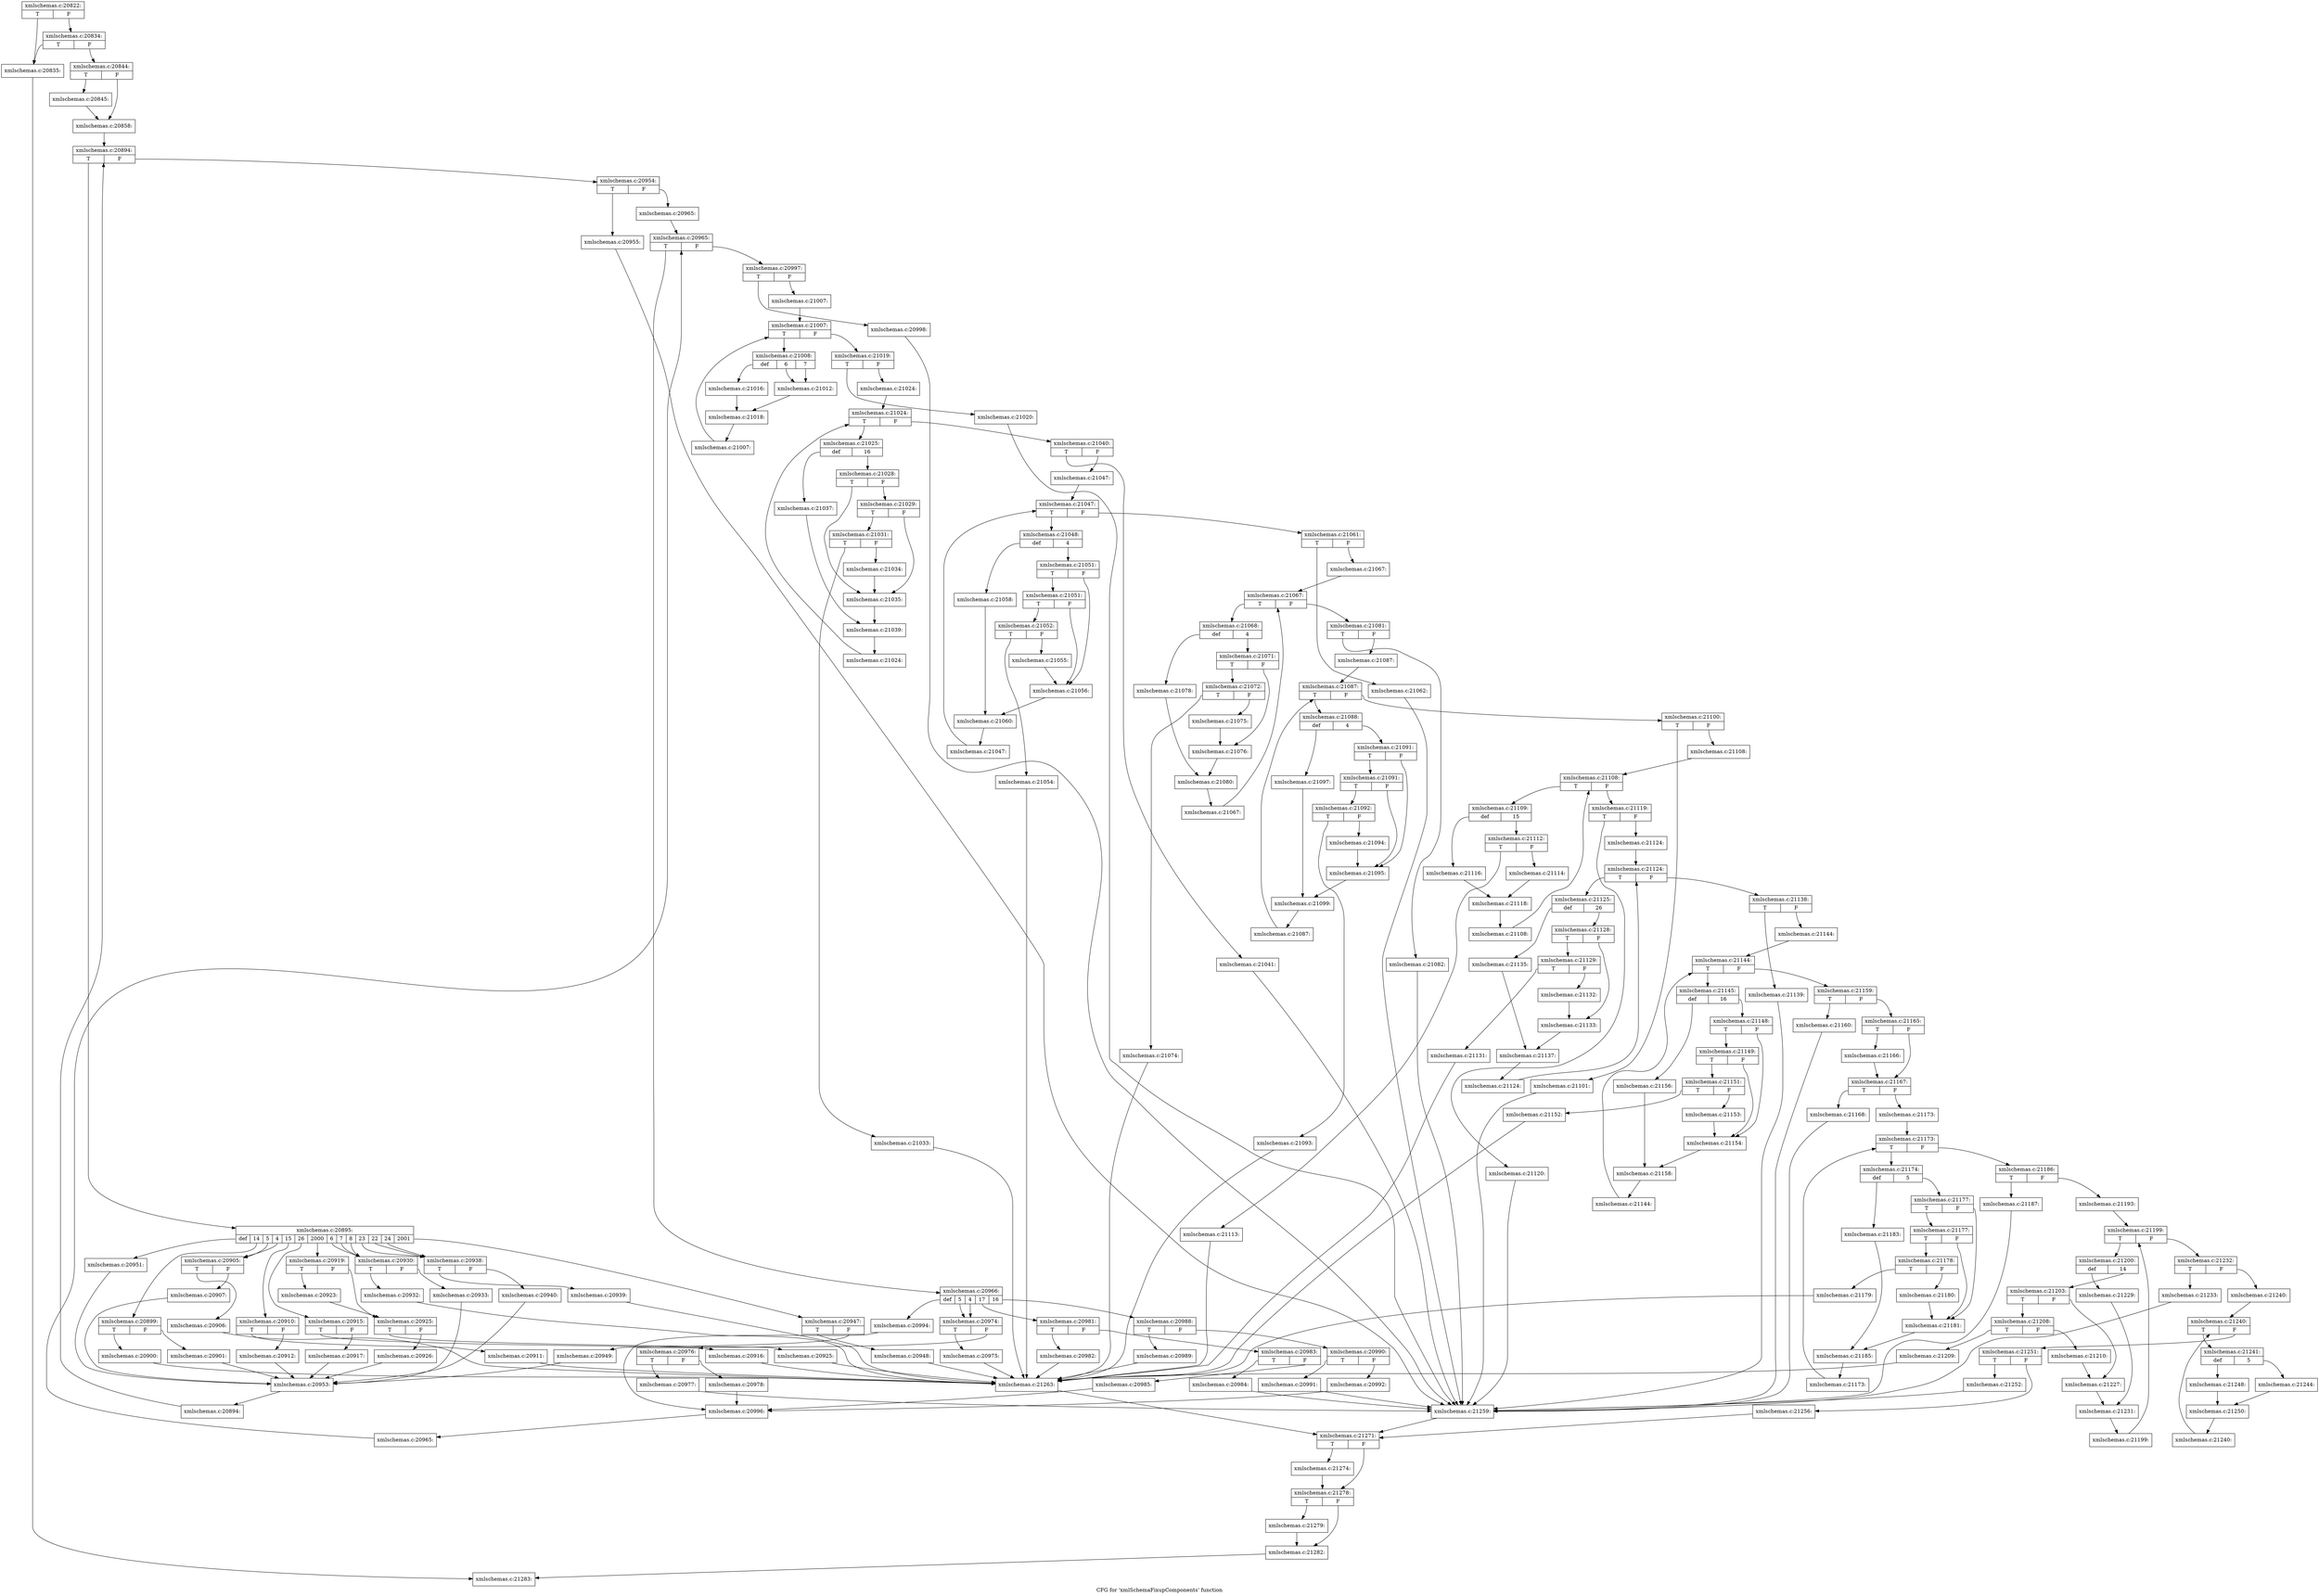 digraph "CFG for 'xmlSchemaFixupComponents' function" {
	label="CFG for 'xmlSchemaFixupComponents' function";

	Node0x4d75220 [shape=record,label="{xmlschemas.c:20822:|{<s0>T|<s1>F}}"];
	Node0x4d75220:s0 -> Node0x50085e0;
	Node0x4d75220:s1 -> Node0x5008680;
	Node0x5008680 [shape=record,label="{xmlschemas.c:20834:|{<s0>T|<s1>F}}"];
	Node0x5008680:s0 -> Node0x50085e0;
	Node0x5008680:s1 -> Node0x5008630;
	Node0x50085e0 [shape=record,label="{xmlschemas.c:20835:}"];
	Node0x50085e0 -> Node0x5006670;
	Node0x5008630 [shape=record,label="{xmlschemas.c:20844:|{<s0>T|<s1>F}}"];
	Node0x5008630:s0 -> Node0x5009100;
	Node0x5008630:s1 -> Node0x5009150;
	Node0x5009100 [shape=record,label="{xmlschemas.c:20845:}"];
	Node0x5009100 -> Node0x5009150;
	Node0x5009150 [shape=record,label="{xmlschemas.c:20858:}"];
	Node0x5009150 -> Node0x500af20;
	Node0x500af20 [shape=record,label="{xmlschemas.c:20894:|{<s0>T|<s1>F}}"];
	Node0x500af20:s0 -> Node0x500b180;
	Node0x500af20:s1 -> Node0x500adf0;
	Node0x500b180 [shape=record,label="{xmlschemas.c:20895:|{<s0>def|<s1>14|<s2>5|<s3>4|<s4>15|<s5>26|<s6>2000|<s7>6|<s8>7|<s9>8|<s10>23|<s11>22|<s12>24|<s13>2001}}"];
	Node0x500b180:s0 -> Node0x500b8f0;
	Node0x500b180:s1 -> Node0x500bbf0;
	Node0x500b180:s2 -> Node0x5009c30;
	Node0x500b180:s3 -> Node0x5009c30;
	Node0x500b180:s4 -> Node0x500d950;
	Node0x500b180:s5 -> Node0x500e2a0;
	Node0x500b180:s6 -> Node0x500eb00;
	Node0x500b180:s7 -> Node0x500f960;
	Node0x500b180:s8 -> Node0x500f960;
	Node0x500b180:s9 -> Node0x500f960;
	Node0x500b180:s10 -> Node0x5010290;
	Node0x500b180:s11 -> Node0x5010290;
	Node0x500b180:s12 -> Node0x5010290;
	Node0x500b180:s13 -> Node0x500bf10;
	Node0x500bbf0 [shape=record,label="{xmlschemas.c:20899:|{<s0>T|<s1>F}}"];
	Node0x500bbf0:s0 -> Node0x500a0c0;
	Node0x500bbf0:s1 -> Node0x500c060;
	Node0x500a0c0 [shape=record,label="{xmlschemas.c:20900:}"];
	Node0x500a0c0 -> Node0x500be20;
	Node0x500c060 [shape=record,label="{xmlschemas.c:20901:}"];
	Node0x500c060 -> Node0x500b6e0;
	Node0x5009c30 [shape=record,label="{xmlschemas.c:20905:|{<s0>T|<s1>F}}"];
	Node0x5009c30:s0 -> Node0x500d1f0;
	Node0x5009c30:s1 -> Node0x500d650;
	Node0x500d1f0 [shape=record,label="{xmlschemas.c:20906:}"];
	Node0x500d1f0 -> Node0x500be20;
	Node0x500d650 [shape=record,label="{xmlschemas.c:20907:}"];
	Node0x500d650 -> Node0x500b6e0;
	Node0x500d950 [shape=record,label="{xmlschemas.c:20910:|{<s0>T|<s1>F}}"];
	Node0x500d950:s0 -> Node0x500db50;
	Node0x500d950:s1 -> Node0x500df20;
	Node0x500db50 [shape=record,label="{xmlschemas.c:20911:}"];
	Node0x500db50 -> Node0x500be20;
	Node0x500df20 [shape=record,label="{xmlschemas.c:20912:}"];
	Node0x500df20 -> Node0x500b6e0;
	Node0x500e2a0 [shape=record,label="{xmlschemas.c:20915:|{<s0>T|<s1>F}}"];
	Node0x500e2a0:s0 -> Node0x500e4a0;
	Node0x500e2a0:s1 -> Node0x500e800;
	Node0x500e4a0 [shape=record,label="{xmlschemas.c:20916:}"];
	Node0x500e4a0 -> Node0x500be20;
	Node0x500e800 [shape=record,label="{xmlschemas.c:20917:}"];
	Node0x500e800 -> Node0x500b6e0;
	Node0x500eb00 [shape=record,label="{xmlschemas.c:20919:|{<s0>T|<s1>F}}"];
	Node0x500eb00:s0 -> Node0x500eb50;
	Node0x500eb00:s1 -> Node0x500eba0;
	Node0x500eb50 [shape=record,label="{xmlschemas.c:20923:}"];
	Node0x500eb50 -> Node0x500eba0;
	Node0x500eba0 [shape=record,label="{xmlschemas.c:20925:|{<s0>T|<s1>F}}"];
	Node0x500eba0:s0 -> Node0x500f280;
	Node0x500eba0:s1 -> Node0x500f660;
	Node0x500f280 [shape=record,label="{xmlschemas.c:20925:}"];
	Node0x500f280 -> Node0x500be20;
	Node0x500f660 [shape=record,label="{xmlschemas.c:20926:}"];
	Node0x500f660 -> Node0x500b6e0;
	Node0x500f960 [shape=record,label="{xmlschemas.c:20930:|{<s0>T|<s1>F}}"];
	Node0x500f960:s0 -> Node0x500fc70;
	Node0x500f960:s1 -> Node0x500ff90;
	Node0x500fc70 [shape=record,label="{xmlschemas.c:20932:}"];
	Node0x500fc70 -> Node0x500be20;
	Node0x500ff90 [shape=record,label="{xmlschemas.c:20933:}"];
	Node0x500ff90 -> Node0x500b6e0;
	Node0x5010290 [shape=record,label="{xmlschemas.c:20938:|{<s0>T|<s1>F}}"];
	Node0x5010290:s0 -> Node0x500baf0;
	Node0x5010290:s1 -> Node0x500d310;
	Node0x500baf0 [shape=record,label="{xmlschemas.c:20939:}"];
	Node0x500baf0 -> Node0x500be20;
	Node0x500d310 [shape=record,label="{xmlschemas.c:20940:}"];
	Node0x500d310 -> Node0x500b6e0;
	Node0x500bf10 [shape=record,label="{xmlschemas.c:20947:|{<s0>T|<s1>F}}"];
	Node0x500bf10:s0 -> Node0x5011310;
	Node0x500bf10:s1 -> Node0x5011630;
	Node0x5011310 [shape=record,label="{xmlschemas.c:20948:}"];
	Node0x5011310 -> Node0x500be20;
	Node0x5011630 [shape=record,label="{xmlschemas.c:20949:}"];
	Node0x5011630 -> Node0x500b6e0;
	Node0x500b8f0 [shape=record,label="{xmlschemas.c:20951:}"];
	Node0x500b8f0 -> Node0x500b6e0;
	Node0x500b6e0 [shape=record,label="{xmlschemas.c:20953:}"];
	Node0x500b6e0 -> Node0x500b130;
	Node0x500b130 [shape=record,label="{xmlschemas.c:20894:}"];
	Node0x500b130 -> Node0x500af20;
	Node0x500adf0 [shape=record,label="{xmlschemas.c:20954:|{<s0>T|<s1>F}}"];
	Node0x500adf0:s0 -> Node0x5011bb0;
	Node0x500adf0:s1 -> Node0x5011c00;
	Node0x5011bb0 [shape=record,label="{xmlschemas.c:20955:}"];
	Node0x5011bb0 -> Node0x5011f80;
	Node0x5011c00 [shape=record,label="{xmlschemas.c:20965:}"];
	Node0x5011c00 -> Node0x5012190;
	Node0x5012190 [shape=record,label="{xmlschemas.c:20965:|{<s0>T|<s1>F}}"];
	Node0x5012190:s0 -> Node0x50123f0;
	Node0x5012190:s1 -> Node0x5012030;
	Node0x50123f0 [shape=record,label="{xmlschemas.c:20966:|{<s0>def|<s1>5|<s2>4|<s3>17|<s4>16}}"];
	Node0x50123f0:s0 -> Node0x5012b60;
	Node0x50123f0:s1 -> Node0x5012e60;
	Node0x50123f0:s2 -> Node0x5012e60;
	Node0x50123f0:s3 -> Node0x5013d40;
	Node0x50123f0:s4 -> Node0x5015b80;
	Node0x5012e60 [shape=record,label="{xmlschemas.c:20974:|{<s0>T|<s1>F}}"];
	Node0x5012e60:s0 -> Node0x451d520;
	Node0x5012e60:s1 -> Node0x50132c0;
	Node0x451d520 [shape=record,label="{xmlschemas.c:20975:}"];
	Node0x451d520 -> Node0x500be20;
	Node0x50132c0 [shape=record,label="{xmlschemas.c:20976:|{<s0>T|<s1>F}}"];
	Node0x50132c0:s0 -> Node0x5013970;
	Node0x50132c0:s1 -> Node0x50139c0;
	Node0x5013970 [shape=record,label="{xmlschemas.c:20977:}"];
	Node0x5013970 -> Node0x5011f80;
	Node0x50139c0 [shape=record,label="{xmlschemas.c:20978:}"];
	Node0x50139c0 -> Node0x5012950;
	Node0x5013d40 [shape=record,label="{xmlschemas.c:20981:|{<s0>T|<s1>F}}"];
	Node0x5013d40:s0 -> Node0x5015100;
	Node0x5013d40:s1 -> Node0x50109c0;
	Node0x5015100 [shape=record,label="{xmlschemas.c:20982:}"];
	Node0x5015100 -> Node0x500be20;
	Node0x50109c0 [shape=record,label="{xmlschemas.c:20983:|{<s0>T|<s1>F}}"];
	Node0x50109c0:s0 -> Node0x50157b0;
	Node0x50109c0:s1 -> Node0x5015800;
	Node0x50157b0 [shape=record,label="{xmlschemas.c:20984:}"];
	Node0x50157b0 -> Node0x5011f80;
	Node0x5015800 [shape=record,label="{xmlschemas.c:20985:}"];
	Node0x5015800 -> Node0x5012950;
	Node0x5015b80 [shape=record,label="{xmlschemas.c:20988:|{<s0>T|<s1>F}}"];
	Node0x5015b80:s0 -> Node0x5015f90;
	Node0x5015b80:s1 -> Node0x50162f0;
	Node0x5015f90 [shape=record,label="{xmlschemas.c:20989:}"];
	Node0x5015f90 -> Node0x500be20;
	Node0x50162f0 [shape=record,label="{xmlschemas.c:20990:|{<s0>T|<s1>F}}"];
	Node0x50162f0:s0 -> Node0x5016590;
	Node0x50162f0:s1 -> Node0x50165e0;
	Node0x5016590 [shape=record,label="{xmlschemas.c:20991:}"];
	Node0x5016590 -> Node0x5011f80;
	Node0x50165e0 [shape=record,label="{xmlschemas.c:20992:}"];
	Node0x50165e0 -> Node0x5012950;
	Node0x5012b60 [shape=record,label="{xmlschemas.c:20994:}"];
	Node0x5012b60 -> Node0x5012950;
	Node0x5012950 [shape=record,label="{xmlschemas.c:20996:}"];
	Node0x5012950 -> Node0x50123a0;
	Node0x50123a0 [shape=record,label="{xmlschemas.c:20965:}"];
	Node0x50123a0 -> Node0x5012190;
	Node0x5012030 [shape=record,label="{xmlschemas.c:20997:|{<s0>T|<s1>F}}"];
	Node0x5012030:s0 -> Node0x5016d00;
	Node0x5012030:s1 -> Node0x5016d50;
	Node0x5016d00 [shape=record,label="{xmlschemas.c:20998:}"];
	Node0x5016d00 -> Node0x5011f80;
	Node0x5016d50 [shape=record,label="{xmlschemas.c:21007:}"];
	Node0x5016d50 -> Node0x5017320;
	Node0x5017320 [shape=record,label="{xmlschemas.c:21007:|{<s0>T|<s1>F}}"];
	Node0x5017320:s0 -> Node0x5017580;
	Node0x5017320:s1 -> Node0x50171c0;
	Node0x5017580 [shape=record,label="{xmlschemas.c:21008:|{<s0>def|<s1>6|<s2>7}}"];
	Node0x5017580:s0 -> Node0x5017cf0;
	Node0x5017580:s1 -> Node0x5017ff0;
	Node0x5017580:s2 -> Node0x5017ff0;
	Node0x5017ff0 [shape=record,label="{xmlschemas.c:21012:}"];
	Node0x5017ff0 -> Node0x5017ae0;
	Node0x5017cf0 [shape=record,label="{xmlschemas.c:21016:}"];
	Node0x5017cf0 -> Node0x5017ae0;
	Node0x5017ae0 [shape=record,label="{xmlschemas.c:21018:}"];
	Node0x5017ae0 -> Node0x5017530;
	Node0x5017530 [shape=record,label="{xmlschemas.c:21007:}"];
	Node0x5017530 -> Node0x5017320;
	Node0x50171c0 [shape=record,label="{xmlschemas.c:21019:|{<s0>T|<s1>F}}"];
	Node0x50171c0:s0 -> Node0x5018490;
	Node0x50171c0:s1 -> Node0x5018b50;
	Node0x5018490 [shape=record,label="{xmlschemas.c:21020:}"];
	Node0x5018490 -> Node0x5011f80;
	Node0x5018b50 [shape=record,label="{xmlschemas.c:21024:}"];
	Node0x5018b50 -> Node0x5019030;
	Node0x5019030 [shape=record,label="{xmlschemas.c:21024:|{<s0>T|<s1>F}}"];
	Node0x5019030:s0 -> Node0x5019290;
	Node0x5019030:s1 -> Node0x5018ed0;
	Node0x5019290 [shape=record,label="{xmlschemas.c:21025:|{<s0>def|<s1>16}}"];
	Node0x5019290:s0 -> Node0x5019a00;
	Node0x5019290:s1 -> Node0x5019d00;
	Node0x5019d00 [shape=record,label="{xmlschemas.c:21028:|{<s0>T|<s1>F}}"];
	Node0x5019d00:s0 -> Node0x5019e00;
	Node0x5019d00:s1 -> Node0x5019e50;
	Node0x5019e50 [shape=record,label="{xmlschemas.c:21029:|{<s0>T|<s1>F}}"];
	Node0x5019e50:s0 -> Node0x5019db0;
	Node0x5019e50:s1 -> Node0x5019e00;
	Node0x5019db0 [shape=record,label="{xmlschemas.c:21031:|{<s0>T|<s1>F}}"];
	Node0x5019db0:s0 -> Node0x501ab20;
	Node0x5019db0:s1 -> Node0x501ae50;
	Node0x501ab20 [shape=record,label="{xmlschemas.c:21033:}"];
	Node0x501ab20 -> Node0x500be20;
	Node0x501ae50 [shape=record,label="{xmlschemas.c:21034:}"];
	Node0x501ae50 -> Node0x5019e00;
	Node0x5019e00 [shape=record,label="{xmlschemas.c:21035:}"];
	Node0x5019e00 -> Node0x50197f0;
	Node0x5019a00 [shape=record,label="{xmlschemas.c:21037:}"];
	Node0x5019a00 -> Node0x50197f0;
	Node0x50197f0 [shape=record,label="{xmlschemas.c:21039:}"];
	Node0x50197f0 -> Node0x5019240;
	Node0x5019240 [shape=record,label="{xmlschemas.c:21024:}"];
	Node0x5019240 -> Node0x5019030;
	Node0x5018ed0 [shape=record,label="{xmlschemas.c:21040:|{<s0>T|<s1>F}}"];
	Node0x5018ed0:s0 -> Node0x501b590;
	Node0x5018ed0:s1 -> Node0x501b5e0;
	Node0x501b590 [shape=record,label="{xmlschemas.c:21041:}"];
	Node0x501b590 -> Node0x5011f80;
	Node0x501b5e0 [shape=record,label="{xmlschemas.c:21047:}"];
	Node0x501b5e0 -> Node0x501bbb0;
	Node0x501bbb0 [shape=record,label="{xmlschemas.c:21047:|{<s0>T|<s1>F}}"];
	Node0x501bbb0:s0 -> Node0x501be10;
	Node0x501bbb0:s1 -> Node0x501ba50;
	Node0x501be10 [shape=record,label="{xmlschemas.c:21048:|{<s0>def|<s1>4}}"];
	Node0x501be10:s0 -> Node0x501c580;
	Node0x501be10:s1 -> Node0x501c880;
	Node0x501c880 [shape=record,label="{xmlschemas.c:21051:|{<s0>T|<s1>F}}"];
	Node0x501c880:s0 -> Node0x501c9d0;
	Node0x501c880:s1 -> Node0x501c980;
	Node0x501c9d0 [shape=record,label="{xmlschemas.c:21051:|{<s0>T|<s1>F}}"];
	Node0x501c9d0:s0 -> Node0x501c930;
	Node0x501c9d0:s1 -> Node0x501c980;
	Node0x501c930 [shape=record,label="{xmlschemas.c:21052:|{<s0>T|<s1>F}}"];
	Node0x501c930:s0 -> Node0x501d660;
	Node0x501c930:s1 -> Node0x501d990;
	Node0x501d660 [shape=record,label="{xmlschemas.c:21054:}"];
	Node0x501d660 -> Node0x500be20;
	Node0x501d990 [shape=record,label="{xmlschemas.c:21055:}"];
	Node0x501d990 -> Node0x501c980;
	Node0x501c980 [shape=record,label="{xmlschemas.c:21056:}"];
	Node0x501c980 -> Node0x501c370;
	Node0x501c580 [shape=record,label="{xmlschemas.c:21058:}"];
	Node0x501c580 -> Node0x501c370;
	Node0x501c370 [shape=record,label="{xmlschemas.c:21060:}"];
	Node0x501c370 -> Node0x501bdc0;
	Node0x501bdc0 [shape=record,label="{xmlschemas.c:21047:}"];
	Node0x501bdc0 -> Node0x501bbb0;
	Node0x501ba50 [shape=record,label="{xmlschemas.c:21061:|{<s0>T|<s1>F}}"];
	Node0x501ba50:s0 -> Node0x501e070;
	Node0x501ba50:s1 -> Node0x501e0c0;
	Node0x501e070 [shape=record,label="{xmlschemas.c:21062:}"];
	Node0x501e070 -> Node0x5011f80;
	Node0x501e0c0 [shape=record,label="{xmlschemas.c:21067:}"];
	Node0x501e0c0 -> Node0x501e660;
	Node0x501e660 [shape=record,label="{xmlschemas.c:21067:|{<s0>T|<s1>F}}"];
	Node0x501e660:s0 -> Node0x501e8c0;
	Node0x501e660:s1 -> Node0x501e500;
	Node0x501e8c0 [shape=record,label="{xmlschemas.c:21068:|{<s0>def|<s1>4}}"];
	Node0x501e8c0:s0 -> Node0x501f030;
	Node0x501e8c0:s1 -> Node0x501f330;
	Node0x501f330 [shape=record,label="{xmlschemas.c:21071:|{<s0>T|<s1>F}}"];
	Node0x501f330:s0 -> Node0x501f3e0;
	Node0x501f330:s1 -> Node0x501f430;
	Node0x501f3e0 [shape=record,label="{xmlschemas.c:21072:|{<s0>T|<s1>F}}"];
	Node0x501f3e0:s0 -> Node0x501d7b0;
	Node0x501f3e0:s1 -> Node0x5010a80;
	Node0x501d7b0 [shape=record,label="{xmlschemas.c:21074:}"];
	Node0x501d7b0 -> Node0x500be20;
	Node0x5010a80 [shape=record,label="{xmlschemas.c:21075:}"];
	Node0x5010a80 -> Node0x501f430;
	Node0x501f430 [shape=record,label="{xmlschemas.c:21076:}"];
	Node0x501f430 -> Node0x501ee20;
	Node0x501f030 [shape=record,label="{xmlschemas.c:21078:}"];
	Node0x501f030 -> Node0x501ee20;
	Node0x501ee20 [shape=record,label="{xmlschemas.c:21080:}"];
	Node0x501ee20 -> Node0x501e870;
	Node0x501e870 [shape=record,label="{xmlschemas.c:21067:}"];
	Node0x501e870 -> Node0x501e660;
	Node0x501e500 [shape=record,label="{xmlschemas.c:21081:|{<s0>T|<s1>F}}"];
	Node0x501e500:s0 -> Node0x5020410;
	Node0x501e500:s1 -> Node0x5020460;
	Node0x5020410 [shape=record,label="{xmlschemas.c:21082:}"];
	Node0x5020410 -> Node0x5011f80;
	Node0x5020460 [shape=record,label="{xmlschemas.c:21087:}"];
	Node0x5020460 -> Node0x5020a70;
	Node0x5020a70 [shape=record,label="{xmlschemas.c:21087:|{<s0>T|<s1>F}}"];
	Node0x5020a70:s0 -> Node0x5020d50;
	Node0x5020a70:s1 -> Node0x50208d0;
	Node0x5020d50 [shape=record,label="{xmlschemas.c:21088:|{<s0>def|<s1>4}}"];
	Node0x5020d50:s0 -> Node0x5021500;
	Node0x5020d50:s1 -> Node0x5021840;
	Node0x5021840 [shape=record,label="{xmlschemas.c:21091:|{<s0>T|<s1>F}}"];
	Node0x5021840:s0 -> Node0x50219d0;
	Node0x5021840:s1 -> Node0x5021980;
	Node0x50219d0 [shape=record,label="{xmlschemas.c:21091:|{<s0>T|<s1>F}}"];
	Node0x50219d0:s0 -> Node0x5021930;
	Node0x50219d0:s1 -> Node0x5021980;
	Node0x5021930 [shape=record,label="{xmlschemas.c:21092:|{<s0>T|<s1>F}}"];
	Node0x5021930:s0 -> Node0x50229d0;
	Node0x5021930:s1 -> Node0x5022d00;
	Node0x50229d0 [shape=record,label="{xmlschemas.c:21093:}"];
	Node0x50229d0 -> Node0x500be20;
	Node0x5022d00 [shape=record,label="{xmlschemas.c:21094:}"];
	Node0x5022d00 -> Node0x5021980;
	Node0x5021980 [shape=record,label="{xmlschemas.c:21095:}"];
	Node0x5021980 -> Node0x50212f0;
	Node0x5021500 [shape=record,label="{xmlschemas.c:21097:}"];
	Node0x5021500 -> Node0x50212f0;
	Node0x50212f0 [shape=record,label="{xmlschemas.c:21099:}"];
	Node0x50212f0 -> Node0x5020cc0;
	Node0x5020cc0 [shape=record,label="{xmlschemas.c:21087:}"];
	Node0x5020cc0 -> Node0x5020a70;
	Node0x50208d0 [shape=record,label="{xmlschemas.c:21100:|{<s0>T|<s1>F}}"];
	Node0x50208d0:s0 -> Node0x50233e0;
	Node0x50208d0:s1 -> Node0x5023430;
	Node0x50233e0 [shape=record,label="{xmlschemas.c:21101:}"];
	Node0x50233e0 -> Node0x5011f80;
	Node0x5023430 [shape=record,label="{xmlschemas.c:21108:}"];
	Node0x5023430 -> Node0x50239d0;
	Node0x50239d0 [shape=record,label="{xmlschemas.c:21108:|{<s0>T|<s1>F}}"];
	Node0x50239d0:s0 -> Node0x5023c30;
	Node0x50239d0:s1 -> Node0x5023870;
	Node0x5023c30 [shape=record,label="{xmlschemas.c:21109:|{<s0>def|<s1>15}}"];
	Node0x5023c30:s0 -> Node0x50243a0;
	Node0x5023c30:s1 -> Node0x50246a0;
	Node0x50246a0 [shape=record,label="{xmlschemas.c:21112:|{<s0>T|<s1>F}}"];
	Node0x50246a0:s0 -> Node0x5024b90;
	Node0x50246a0:s1 -> Node0x5024ec0;
	Node0x5024b90 [shape=record,label="{xmlschemas.c:21113:}"];
	Node0x5024b90 -> Node0x500be20;
	Node0x5024ec0 [shape=record,label="{xmlschemas.c:21114:}"];
	Node0x5024ec0 -> Node0x5024190;
	Node0x50243a0 [shape=record,label="{xmlschemas.c:21116:}"];
	Node0x50243a0 -> Node0x5024190;
	Node0x5024190 [shape=record,label="{xmlschemas.c:21118:}"];
	Node0x5024190 -> Node0x5023be0;
	Node0x5023be0 [shape=record,label="{xmlschemas.c:21108:}"];
	Node0x5023be0 -> Node0x50239d0;
	Node0x5023870 [shape=record,label="{xmlschemas.c:21119:|{<s0>T|<s1>F}}"];
	Node0x5023870:s0 -> Node0x50255a0;
	Node0x5023870:s1 -> Node0x50255f0;
	Node0x50255a0 [shape=record,label="{xmlschemas.c:21120:}"];
	Node0x50255a0 -> Node0x5011f80;
	Node0x50255f0 [shape=record,label="{xmlschemas.c:21124:}"];
	Node0x50255f0 -> Node0x5025b30;
	Node0x5025b30 [shape=record,label="{xmlschemas.c:21124:|{<s0>T|<s1>F}}"];
	Node0x5025b30:s0 -> Node0x5025d90;
	Node0x5025b30:s1 -> Node0x50259d0;
	Node0x5025d90 [shape=record,label="{xmlschemas.c:21125:|{<s0>def|<s1>26}}"];
	Node0x5025d90:s0 -> Node0x5026500;
	Node0x5025d90:s1 -> Node0x5026800;
	Node0x5026800 [shape=record,label="{xmlschemas.c:21128:|{<s0>T|<s1>F}}"];
	Node0x5026800:s0 -> Node0x50268b0;
	Node0x5026800:s1 -> Node0x5026900;
	Node0x50268b0 [shape=record,label="{xmlschemas.c:21129:|{<s0>T|<s1>F}}"];
	Node0x50268b0:s0 -> Node0x50272c0;
	Node0x50268b0:s1 -> Node0x50275f0;
	Node0x50272c0 [shape=record,label="{xmlschemas.c:21131:}"];
	Node0x50272c0 -> Node0x500be20;
	Node0x50275f0 [shape=record,label="{xmlschemas.c:21132:}"];
	Node0x50275f0 -> Node0x5026900;
	Node0x5026900 [shape=record,label="{xmlschemas.c:21133:}"];
	Node0x5026900 -> Node0x50262f0;
	Node0x5026500 [shape=record,label="{xmlschemas.c:21135:}"];
	Node0x5026500 -> Node0x50262f0;
	Node0x50262f0 [shape=record,label="{xmlschemas.c:21137:}"];
	Node0x50262f0 -> Node0x5025d40;
	Node0x5025d40 [shape=record,label="{xmlschemas.c:21124:}"];
	Node0x5025d40 -> Node0x5025b30;
	Node0x50259d0 [shape=record,label="{xmlschemas.c:21138:|{<s0>T|<s1>F}}"];
	Node0x50259d0:s0 -> Node0x5027cd0;
	Node0x50259d0:s1 -> Node0x5027d20;
	Node0x5027cd0 [shape=record,label="{xmlschemas.c:21139:}"];
	Node0x5027cd0 -> Node0x5011f80;
	Node0x5027d20 [shape=record,label="{xmlschemas.c:21144:}"];
	Node0x5027d20 -> Node0x50282f0;
	Node0x50282f0 [shape=record,label="{xmlschemas.c:21144:|{<s0>T|<s1>F}}"];
	Node0x50282f0:s0 -> Node0x5028550;
	Node0x50282f0:s1 -> Node0x5028190;
	Node0x5028550 [shape=record,label="{xmlschemas.c:21145:|{<s0>def|<s1>16}}"];
	Node0x5028550:s0 -> Node0x5028cc0;
	Node0x5028550:s1 -> Node0x5028fc0;
	Node0x5028fc0 [shape=record,label="{xmlschemas.c:21148:|{<s0>T|<s1>F}}"];
	Node0x5028fc0:s0 -> Node0x5029110;
	Node0x5028fc0:s1 -> Node0x50290c0;
	Node0x5029110 [shape=record,label="{xmlschemas.c:21149:|{<s0>T|<s1>F}}"];
	Node0x5029110:s0 -> Node0x5029070;
	Node0x5029110:s1 -> Node0x50290c0;
	Node0x5029070 [shape=record,label="{xmlschemas.c:21151:|{<s0>T|<s1>F}}"];
	Node0x5029070:s0 -> Node0x5029ff0;
	Node0x5029070:s1 -> Node0x502a420;
	Node0x5029ff0 [shape=record,label="{xmlschemas.c:21152:}"];
	Node0x5029ff0 -> Node0x500be20;
	Node0x502a420 [shape=record,label="{xmlschemas.c:21153:}"];
	Node0x502a420 -> Node0x50290c0;
	Node0x50290c0 [shape=record,label="{xmlschemas.c:21154:}"];
	Node0x50290c0 -> Node0x5028ab0;
	Node0x5028cc0 [shape=record,label="{xmlschemas.c:21156:}"];
	Node0x5028cc0 -> Node0x5028ab0;
	Node0x5028ab0 [shape=record,label="{xmlschemas.c:21158:}"];
	Node0x5028ab0 -> Node0x5028500;
	Node0x5028500 [shape=record,label="{xmlschemas.c:21144:}"];
	Node0x5028500 -> Node0x50282f0;
	Node0x5028190 [shape=record,label="{xmlschemas.c:21159:|{<s0>T|<s1>F}}"];
	Node0x5028190:s0 -> Node0x502aa30;
	Node0x5028190:s1 -> Node0x502aa80;
	Node0x502aa30 [shape=record,label="{xmlschemas.c:21160:}"];
	Node0x502aa30 -> Node0x5011f80;
	Node0x502aa80 [shape=record,label="{xmlschemas.c:21165:|{<s0>T|<s1>F}}"];
	Node0x502aa80:s0 -> Node0x502af20;
	Node0x502aa80:s1 -> Node0x502af70;
	Node0x502af20 [shape=record,label="{xmlschemas.c:21166:}"];
	Node0x502af20 -> Node0x502af70;
	Node0x502af70 [shape=record,label="{xmlschemas.c:21167:|{<s0>T|<s1>F}}"];
	Node0x502af70:s0 -> Node0x502b7e0;
	Node0x502af70:s1 -> Node0x502bab0;
	Node0x502b7e0 [shape=record,label="{xmlschemas.c:21168:}"];
	Node0x502b7e0 -> Node0x5011f80;
	Node0x502bab0 [shape=record,label="{xmlschemas.c:21173:}"];
	Node0x502bab0 -> Node0x502bea0;
	Node0x502bea0 [shape=record,label="{xmlschemas.c:21173:|{<s0>T|<s1>F}}"];
	Node0x502bea0:s0 -> Node0x502c0a0;
	Node0x502bea0:s1 -> Node0x502bdd0;
	Node0x502c0a0 [shape=record,label="{xmlschemas.c:21174:|{<s0>def|<s1>5}}"];
	Node0x502c0a0:s0 -> Node0x502ca40;
	Node0x502c0a0:s1 -> Node0x502cd40;
	Node0x502cd40 [shape=record,label="{xmlschemas.c:21177:|{<s0>T|<s1>F}}"];
	Node0x502cd40:s0 -> Node0x502ce90;
	Node0x502cd40:s1 -> Node0x502ce40;
	Node0x502ce90 [shape=record,label="{xmlschemas.c:21177:|{<s0>T|<s1>F}}"];
	Node0x502ce90:s0 -> Node0x502cdf0;
	Node0x502ce90:s1 -> Node0x502ce40;
	Node0x502cdf0 [shape=record,label="{xmlschemas.c:21178:|{<s0>T|<s1>F}}"];
	Node0x502cdf0:s0 -> Node0x502da50;
	Node0x502cdf0:s1 -> Node0x502de50;
	Node0x502da50 [shape=record,label="{xmlschemas.c:21179:}"];
	Node0x502da50 -> Node0x500be20;
	Node0x502de50 [shape=record,label="{xmlschemas.c:21180:}"];
	Node0x502de50 -> Node0x502ce40;
	Node0x502ce40 [shape=record,label="{xmlschemas.c:21181:}"];
	Node0x502ce40 -> Node0x502c830;
	Node0x502ca40 [shape=record,label="{xmlschemas.c:21183:}"];
	Node0x502ca40 -> Node0x502c830;
	Node0x502c830 [shape=record,label="{xmlschemas.c:21185:}"];
	Node0x502c830 -> Node0x502c050;
	Node0x502c050 [shape=record,label="{xmlschemas.c:21173:}"];
	Node0x502c050 -> Node0x502bea0;
	Node0x502bdd0 [shape=record,label="{xmlschemas.c:21186:|{<s0>T|<s1>F}}"];
	Node0x502bdd0:s0 -> Node0x502e430;
	Node0x502bdd0:s1 -> Node0x502e480;
	Node0x502e430 [shape=record,label="{xmlschemas.c:21187:}"];
	Node0x502e430 -> Node0x5011f80;
	Node0x502e480 [shape=record,label="{xmlschemas.c:21193:}"];
	Node0x502e480 -> Node0x502f250;
	Node0x502f250 [shape=record,label="{xmlschemas.c:21199:|{<s0>T|<s1>F}}"];
	Node0x502f250:s0 -> Node0x502f4b0;
	Node0x502f250:s1 -> Node0x502f0f0;
	Node0x502f4b0 [shape=record,label="{xmlschemas.c:21200:|{<s0>def|<s1>14}}"];
	Node0x502f4b0:s0 -> Node0x502fc20;
	Node0x502f4b0:s1 -> Node0x502ff20;
	Node0x502ff20 [shape=record,label="{xmlschemas.c:21203:|{<s0>T|<s1>F}}"];
	Node0x502ff20:s0 -> Node0x50301d0;
	Node0x502ff20:s1 -> Node0x5030220;
	Node0x50301d0 [shape=record,label="{xmlschemas.c:21208:|{<s0>T|<s1>F}}"];
	Node0x50301d0:s0 -> Node0x49123b0;
	Node0x50301d0:s1 -> Node0x5030c10;
	Node0x49123b0 [shape=record,label="{xmlschemas.c:21209:}"];
	Node0x49123b0 -> Node0x500be20;
	Node0x5030c10 [shape=record,label="{xmlschemas.c:21210:}"];
	Node0x5030c10 -> Node0x5030220;
	Node0x5030220 [shape=record,label="{xmlschemas.c:21227:}"];
	Node0x5030220 -> Node0x502fa10;
	Node0x502fc20 [shape=record,label="{xmlschemas.c:21229:}"];
	Node0x502fc20 -> Node0x502fa10;
	Node0x502fa10 [shape=record,label="{xmlschemas.c:21231:}"];
	Node0x502fa10 -> Node0x502f460;
	Node0x502f460 [shape=record,label="{xmlschemas.c:21199:}"];
	Node0x502f460 -> Node0x502f250;
	Node0x502f0f0 [shape=record,label="{xmlschemas.c:21232:|{<s0>T|<s1>F}}"];
	Node0x502f0f0:s0 -> Node0x5031540;
	Node0x502f0f0:s1 -> Node0x5031590;
	Node0x5031540 [shape=record,label="{xmlschemas.c:21233:}"];
	Node0x5031540 -> Node0x5011f80;
	Node0x5031590 [shape=record,label="{xmlschemas.c:21240:}"];
	Node0x5031590 -> Node0x5031b60;
	Node0x5031b60 [shape=record,label="{xmlschemas.c:21240:|{<s0>T|<s1>F}}"];
	Node0x5031b60:s0 -> Node0x5031dc0;
	Node0x5031b60:s1 -> Node0x5031a00;
	Node0x5031dc0 [shape=record,label="{xmlschemas.c:21241:|{<s0>def|<s1>5}}"];
	Node0x5031dc0:s0 -> Node0x5032530;
	Node0x5031dc0:s1 -> Node0x5032830;
	Node0x5032830 [shape=record,label="{xmlschemas.c:21244:}"];
	Node0x5032830 -> Node0x5032320;
	Node0x5032530 [shape=record,label="{xmlschemas.c:21248:}"];
	Node0x5032530 -> Node0x5032320;
	Node0x5032320 [shape=record,label="{xmlschemas.c:21250:}"];
	Node0x5032320 -> Node0x5031d70;
	Node0x5031d70 [shape=record,label="{xmlschemas.c:21240:}"];
	Node0x5031d70 -> Node0x5031b60;
	Node0x5031a00 [shape=record,label="{xmlschemas.c:21251:|{<s0>T|<s1>F}}"];
	Node0x5031a00:s0 -> Node0x5032d10;
	Node0x5031a00:s1 -> Node0x50333d0;
	Node0x5032d10 [shape=record,label="{xmlschemas.c:21252:}"];
	Node0x5032d10 -> Node0x5011f80;
	Node0x50333d0 [shape=record,label="{xmlschemas.c:21256:}"];
	Node0x50333d0 -> Node0x5033750;
	Node0x5011f80 [shape=record,label="{xmlschemas.c:21259:}"];
	Node0x5011f80 -> Node0x5033750;
	Node0x500be20 [shape=record,label="{xmlschemas.c:21263:}"];
	Node0x500be20 -> Node0x5033750;
	Node0x5033750 [shape=record,label="{xmlschemas.c:21271:|{<s0>T|<s1>F}}"];
	Node0x5033750:s0 -> Node0x5034340;
	Node0x5033750:s1 -> Node0x5034390;
	Node0x5034340 [shape=record,label="{xmlschemas.c:21274:}"];
	Node0x5034340 -> Node0x5034390;
	Node0x5034390 [shape=record,label="{xmlschemas.c:21278:|{<s0>T|<s1>F}}"];
	Node0x5034390:s0 -> Node0x5034dc0;
	Node0x5034390:s1 -> Node0x5034e10;
	Node0x5034dc0 [shape=record,label="{xmlschemas.c:21279:}"];
	Node0x5034dc0 -> Node0x5034e10;
	Node0x5034e10 [shape=record,label="{xmlschemas.c:21282:}"];
	Node0x5034e10 -> Node0x5006670;
	Node0x5006670 [shape=record,label="{xmlschemas.c:21283:}"];
}
